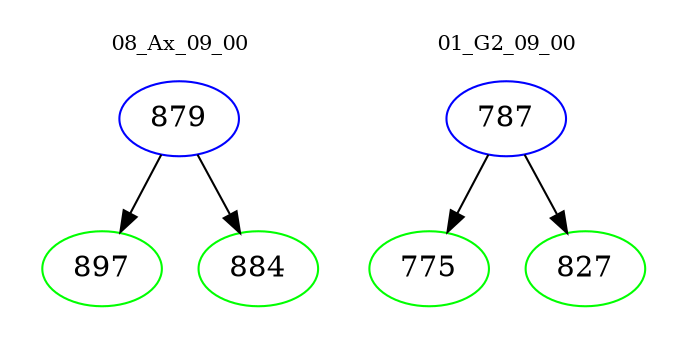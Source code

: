 digraph{
subgraph cluster_0 {
color = white
label = "08_Ax_09_00";
fontsize=10;
T0_879 [label="879", color="blue"]
T0_879 -> T0_897 [color="black"]
T0_897 [label="897", color="green"]
T0_879 -> T0_884 [color="black"]
T0_884 [label="884", color="green"]
}
subgraph cluster_1 {
color = white
label = "01_G2_09_00";
fontsize=10;
T1_787 [label="787", color="blue"]
T1_787 -> T1_775 [color="black"]
T1_775 [label="775", color="green"]
T1_787 -> T1_827 [color="black"]
T1_827 [label="827", color="green"]
}
}
